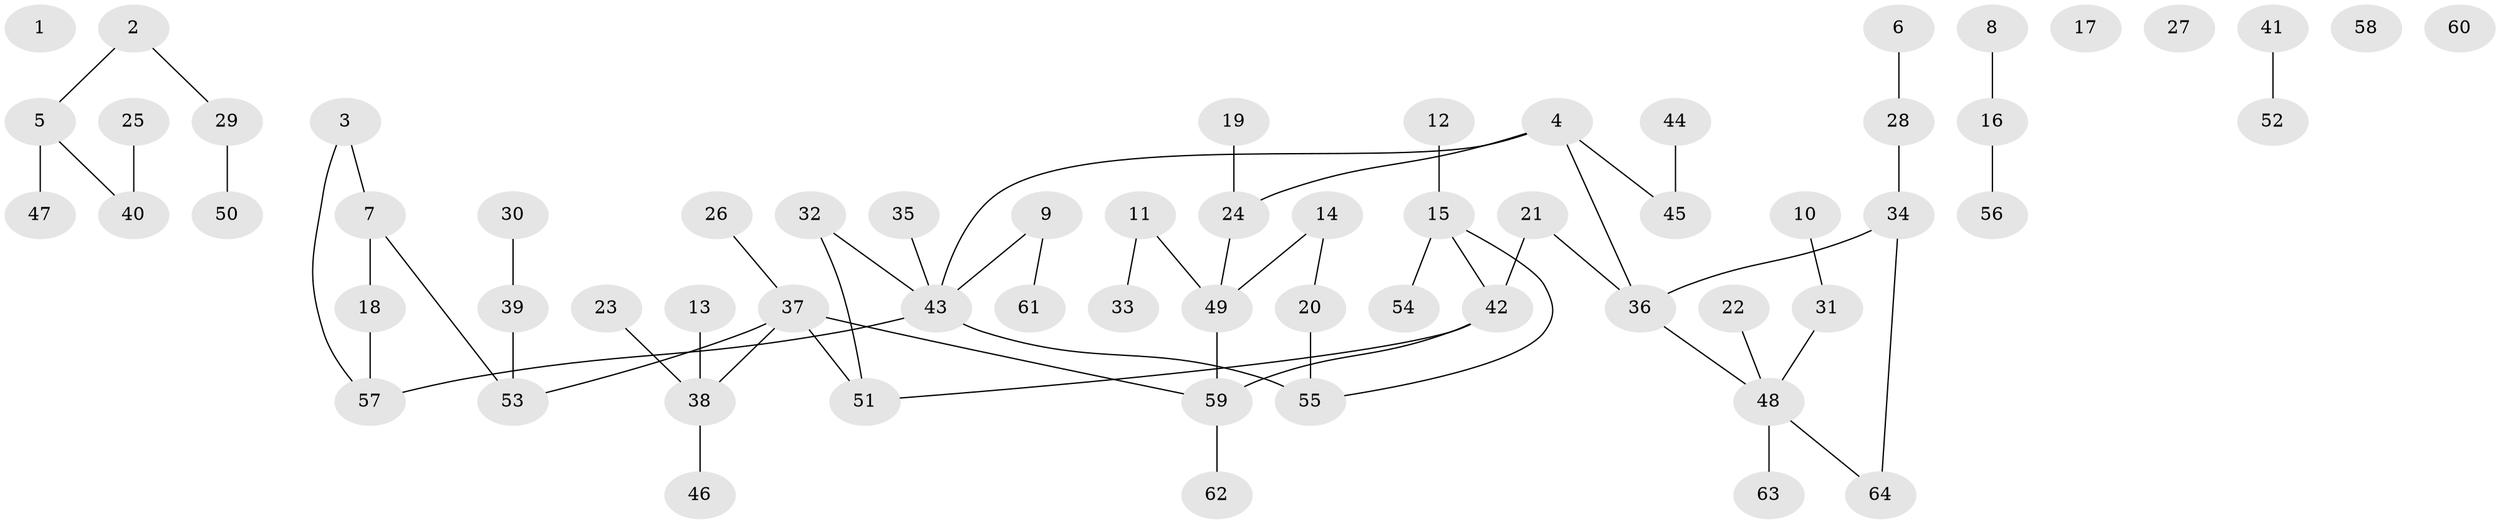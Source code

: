 // coarse degree distribution, {0: 0.42105263157894735, 1: 0.3157894736842105, 5: 0.05263157894736842, 3: 0.15789473684210525, 4: 0.05263157894736842}
// Generated by graph-tools (version 1.1) at 2025/42/03/04/25 21:42:31]
// undirected, 64 vertices, 63 edges
graph export_dot {
graph [start="1"]
  node [color=gray90,style=filled];
  1;
  2;
  3;
  4;
  5;
  6;
  7;
  8;
  9;
  10;
  11;
  12;
  13;
  14;
  15;
  16;
  17;
  18;
  19;
  20;
  21;
  22;
  23;
  24;
  25;
  26;
  27;
  28;
  29;
  30;
  31;
  32;
  33;
  34;
  35;
  36;
  37;
  38;
  39;
  40;
  41;
  42;
  43;
  44;
  45;
  46;
  47;
  48;
  49;
  50;
  51;
  52;
  53;
  54;
  55;
  56;
  57;
  58;
  59;
  60;
  61;
  62;
  63;
  64;
  2 -- 5;
  2 -- 29;
  3 -- 7;
  3 -- 57;
  4 -- 24;
  4 -- 36;
  4 -- 43;
  4 -- 45;
  5 -- 40;
  5 -- 47;
  6 -- 28;
  7 -- 18;
  7 -- 53;
  8 -- 16;
  9 -- 43;
  9 -- 61;
  10 -- 31;
  11 -- 33;
  11 -- 49;
  12 -- 15;
  13 -- 38;
  14 -- 20;
  14 -- 49;
  15 -- 42;
  15 -- 54;
  15 -- 55;
  16 -- 56;
  18 -- 57;
  19 -- 24;
  20 -- 55;
  21 -- 36;
  21 -- 42;
  22 -- 48;
  23 -- 38;
  24 -- 49;
  25 -- 40;
  26 -- 37;
  28 -- 34;
  29 -- 50;
  30 -- 39;
  31 -- 48;
  32 -- 43;
  32 -- 51;
  34 -- 36;
  34 -- 64;
  35 -- 43;
  36 -- 48;
  37 -- 38;
  37 -- 51;
  37 -- 53;
  37 -- 59;
  38 -- 46;
  39 -- 53;
  41 -- 52;
  42 -- 51;
  42 -- 59;
  43 -- 55;
  43 -- 57;
  44 -- 45;
  48 -- 63;
  48 -- 64;
  49 -- 59;
  59 -- 62;
}
